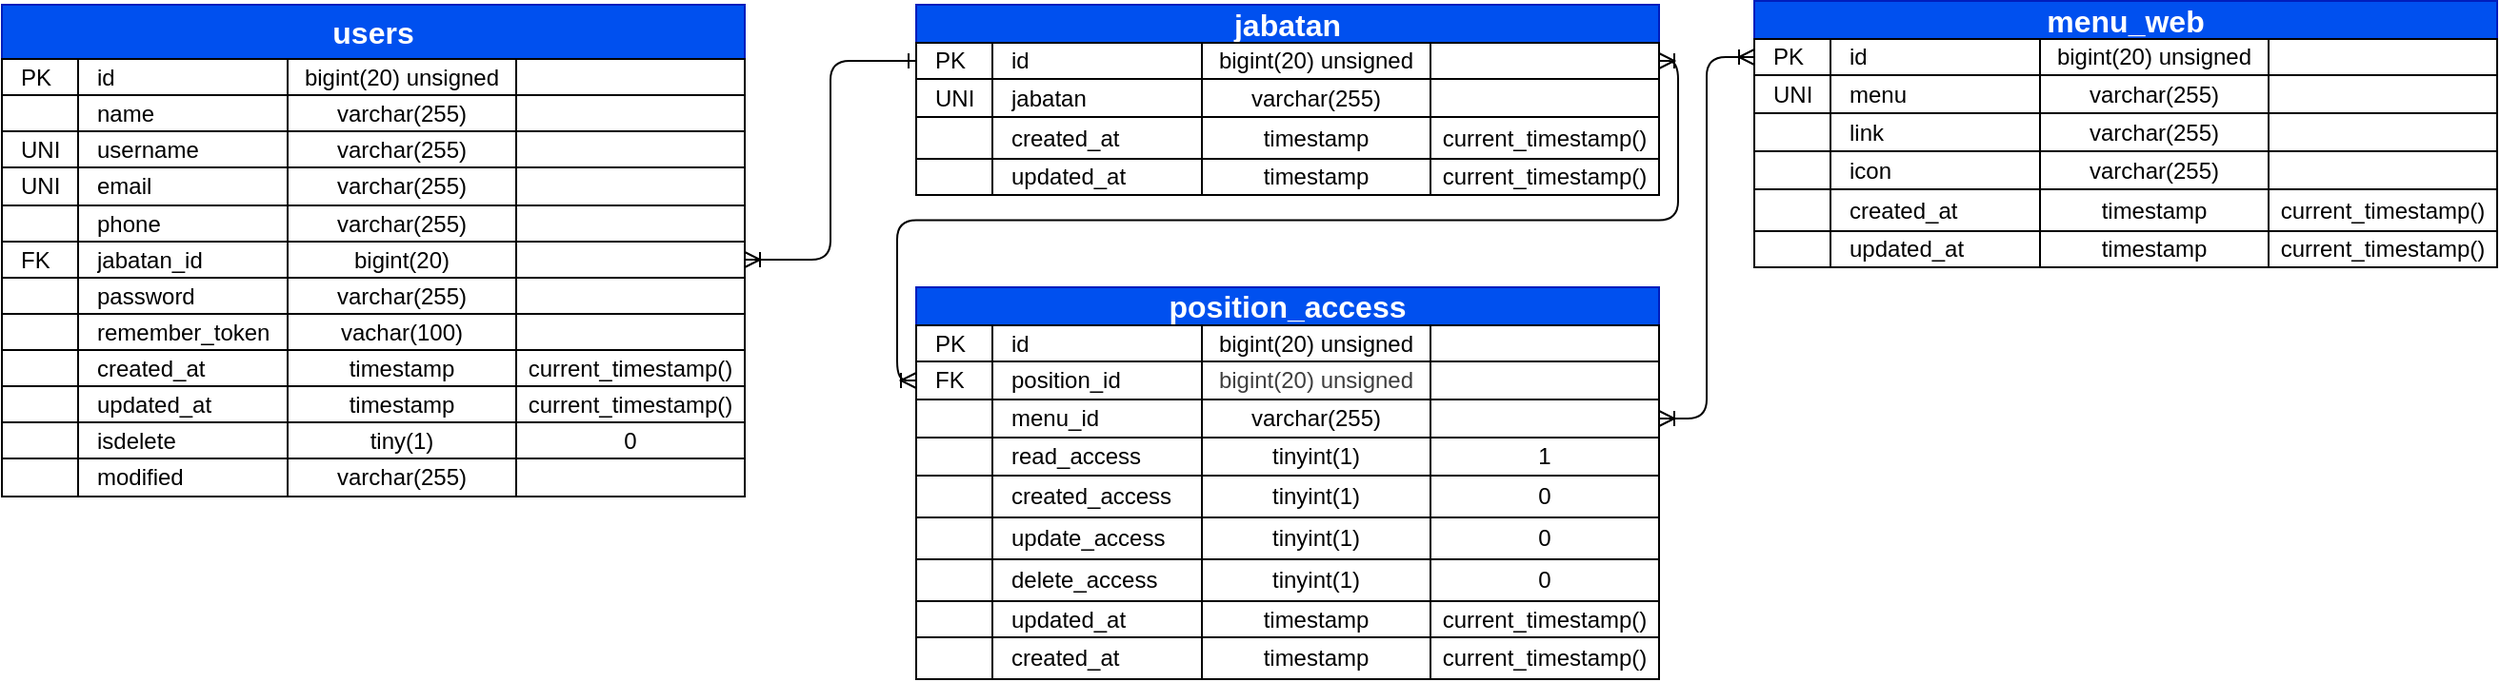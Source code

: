 <mxfile>
    <diagram id="M1JbbEngqxlTy1wUTOg7" name="Page-1">
        <mxGraphModel dx="461" dy="643" grid="1" gridSize="10" guides="1" tooltips="1" connect="1" arrows="1" fold="1" page="1" pageScale="1" pageWidth="850" pageHeight="1100" math="0" shadow="0">
            <root>
                <mxCell id="0"/>
                <mxCell id="1" parent="0"/>
                <mxCell id="74" value="" style="group;fontColor=light-dark(#ffffff, #ededed);" parent="1" vertex="1" connectable="0">
                    <mxGeometry x="60" y="161.5" width="390" height="240" as="geometry"/>
                </mxCell>
                <mxCell id="138" value="" style="group" parent="74" vertex="1" connectable="0">
                    <mxGeometry width="390" height="240" as="geometry"/>
                </mxCell>
                <mxCell id="2" value="&lt;font style=&quot;font-size: 16px; color: rgb(255, 255, 255);&quot;&gt;users&lt;/font&gt;" style="swimlane;whiteSpace=wrap;html=1;fillColor=#0050ef;fontColor=#ffffff;strokeColor=#001DBC;startSize=29;" parent="138" vertex="1">
                    <mxGeometry width="390" height="240" as="geometry">
                        <mxRectangle width="70" height="20" as="alternateBounds"/>
                    </mxGeometry>
                </mxCell>
                <mxCell id="3" value="" style="shape=table;startSize=0;container=1;collapsible=0;childLayout=tableLayout;fontSize=8;strokeColor=default;" parent="2" vertex="1">
                    <mxGeometry y="28.5" width="390" height="230" as="geometry"/>
                </mxCell>
                <mxCell id="4" value="" style="shape=tableRow;horizontal=0;startSize=0;swimlaneHead=0;swimlaneBody=0;strokeColor=inherit;top=0;left=0;bottom=0;right=0;collapsible=0;dropTarget=0;fillColor=none;points=[[0,0.5],[1,0.5]];portConstraint=eastwest;fontSize=8;" parent="3" vertex="1">
                    <mxGeometry width="390" height="19" as="geometry"/>
                </mxCell>
                <mxCell id="149" value="PK" style="shape=partialRectangle;html=1;whiteSpace=wrap;connectable=0;strokeColor=inherit;overflow=hidden;fillColor=none;top=0;left=0;bottom=0;right=0;pointerEvents=1;align=left;spacingRight=0;labelPadding=2;spacingLeft=8;fontSize=12;" parent="4" vertex="1">
                    <mxGeometry width="40" height="19" as="geometry">
                        <mxRectangle width="40" height="19" as="alternateBounds"/>
                    </mxGeometry>
                </mxCell>
                <mxCell id="5" value="id" style="shape=partialRectangle;html=1;whiteSpace=wrap;connectable=0;strokeColor=inherit;overflow=hidden;fillColor=none;top=0;left=0;bottom=0;right=0;pointerEvents=1;align=left;spacingRight=0;labelPadding=2;spacingLeft=8;fontSize=12;" parent="4" vertex="1">
                    <mxGeometry x="40" width="110" height="19" as="geometry">
                        <mxRectangle width="110" height="19" as="alternateBounds"/>
                    </mxGeometry>
                </mxCell>
                <mxCell id="6" value="&lt;font style=&quot;font-size: 12px;&quot;&gt;bigint(20) unsigned&lt;/font&gt;" style="shape=partialRectangle;html=1;whiteSpace=wrap;connectable=0;strokeColor=inherit;overflow=hidden;fillColor=none;top=0;left=0;bottom=0;right=0;pointerEvents=1;fontSize=8;" parent="4" vertex="1">
                    <mxGeometry x="150" width="120" height="19" as="geometry">
                        <mxRectangle width="120" height="19" as="alternateBounds"/>
                    </mxGeometry>
                </mxCell>
                <mxCell id="7" value="" style="shape=partialRectangle;html=1;whiteSpace=wrap;connectable=0;strokeColor=inherit;overflow=hidden;fillColor=none;top=0;left=0;bottom=0;right=0;pointerEvents=1;" parent="4" vertex="1">
                    <mxGeometry x="270" width="120" height="19" as="geometry">
                        <mxRectangle width="120" height="19" as="alternateBounds"/>
                    </mxGeometry>
                </mxCell>
                <mxCell id="75" value="" style="shape=tableRow;horizontal=0;startSize=0;swimlaneHead=0;swimlaneBody=0;strokeColor=inherit;top=0;left=0;bottom=0;right=0;collapsible=0;dropTarget=0;fillColor=none;points=[[0,0.5],[1,0.5]];portConstraint=eastwest;" parent="3" vertex="1">
                    <mxGeometry y="19" width="390" height="19" as="geometry"/>
                </mxCell>
                <mxCell id="150" value="" style="shape=partialRectangle;html=1;whiteSpace=wrap;connectable=0;strokeColor=inherit;overflow=hidden;fillColor=none;top=0;left=0;bottom=0;right=0;pointerEvents=1;align=left;spacingRight=0;labelPadding=2;spacingLeft=8;fontSize=8;" parent="75" vertex="1">
                    <mxGeometry width="40" height="19" as="geometry">
                        <mxRectangle width="40" height="19" as="alternateBounds"/>
                    </mxGeometry>
                </mxCell>
                <mxCell id="76" value="name" style="shape=partialRectangle;html=1;whiteSpace=wrap;connectable=0;strokeColor=inherit;overflow=hidden;fillColor=none;top=0;left=0;bottom=0;right=0;pointerEvents=1;align=left;spacingRight=0;labelPadding=2;spacingLeft=8;fontSize=12;" parent="75" vertex="1">
                    <mxGeometry x="40" width="110" height="19" as="geometry">
                        <mxRectangle width="110" height="19" as="alternateBounds"/>
                    </mxGeometry>
                </mxCell>
                <mxCell id="77" value="&lt;font style=&quot;font-size: 12px;&quot;&gt;varchar(255)&lt;/font&gt;" style="shape=partialRectangle;html=1;whiteSpace=wrap;connectable=0;strokeColor=inherit;overflow=hidden;fillColor=none;top=0;left=0;bottom=0;right=0;pointerEvents=1;fontSize=8;" parent="75" vertex="1">
                    <mxGeometry x="150" width="120" height="19" as="geometry">
                        <mxRectangle width="120" height="19" as="alternateBounds"/>
                    </mxGeometry>
                </mxCell>
                <mxCell id="78" value="" style="shape=partialRectangle;html=1;whiteSpace=wrap;connectable=0;strokeColor=inherit;overflow=hidden;fillColor=none;top=0;left=0;bottom=0;right=0;pointerEvents=1;" parent="75" vertex="1">
                    <mxGeometry x="270" width="120" height="19" as="geometry">
                        <mxRectangle width="120" height="19" as="alternateBounds"/>
                    </mxGeometry>
                </mxCell>
                <mxCell id="82" value="" style="shape=tableRow;horizontal=0;startSize=0;swimlaneHead=0;swimlaneBody=0;strokeColor=inherit;top=0;left=0;bottom=0;right=0;collapsible=0;dropTarget=0;fillColor=none;points=[[0,0.5],[1,0.5]];portConstraint=eastwest;" parent="3" vertex="1">
                    <mxGeometry y="38" width="390" height="19" as="geometry"/>
                </mxCell>
                <mxCell id="151" value="UNI" style="shape=partialRectangle;html=1;whiteSpace=wrap;connectable=0;strokeColor=inherit;overflow=hidden;fillColor=none;top=0;left=0;bottom=0;right=0;pointerEvents=1;align=left;spacingRight=0;labelPadding=2;spacingLeft=8;fontSize=12;" parent="82" vertex="1">
                    <mxGeometry width="40" height="19" as="geometry">
                        <mxRectangle width="40" height="19" as="alternateBounds"/>
                    </mxGeometry>
                </mxCell>
                <mxCell id="83" value="username" style="shape=partialRectangle;html=1;whiteSpace=wrap;connectable=0;strokeColor=inherit;overflow=hidden;fillColor=none;top=0;left=0;bottom=0;right=0;pointerEvents=1;align=left;spacingRight=0;labelPadding=2;spacingLeft=8;fontSize=12;" parent="82" vertex="1">
                    <mxGeometry x="40" width="110" height="19" as="geometry">
                        <mxRectangle width="110" height="19" as="alternateBounds"/>
                    </mxGeometry>
                </mxCell>
                <mxCell id="84" value="varchar(255)" style="shape=partialRectangle;html=1;whiteSpace=wrap;connectable=0;strokeColor=inherit;overflow=hidden;fillColor=none;top=0;left=0;bottom=0;right=0;pointerEvents=1;" parent="82" vertex="1">
                    <mxGeometry x="150" width="120" height="19" as="geometry">
                        <mxRectangle width="120" height="19" as="alternateBounds"/>
                    </mxGeometry>
                </mxCell>
                <mxCell id="85" value="" style="shape=partialRectangle;html=1;whiteSpace=wrap;connectable=0;strokeColor=inherit;overflow=hidden;fillColor=none;top=0;left=0;bottom=0;right=0;pointerEvents=1;" parent="82" vertex="1">
                    <mxGeometry x="270" width="120" height="19" as="geometry">
                        <mxRectangle width="120" height="19" as="alternateBounds"/>
                    </mxGeometry>
                </mxCell>
                <mxCell id="89" value="" style="shape=tableRow;horizontal=0;startSize=0;swimlaneHead=0;swimlaneBody=0;strokeColor=inherit;top=0;left=0;bottom=0;right=0;collapsible=0;dropTarget=0;fillColor=none;points=[[0,0.5],[1,0.5]];portConstraint=eastwest;" parent="3" vertex="1">
                    <mxGeometry y="57" width="390" height="20" as="geometry"/>
                </mxCell>
                <mxCell id="152" value="UNI" style="shape=partialRectangle;html=1;whiteSpace=wrap;connectable=0;strokeColor=inherit;overflow=hidden;fillColor=none;top=0;left=0;bottom=0;right=0;pointerEvents=1;align=left;spacingRight=0;labelPadding=2;spacingLeft=8;fontSize=12;" parent="89" vertex="1">
                    <mxGeometry width="40" height="20" as="geometry">
                        <mxRectangle width="40" height="20" as="alternateBounds"/>
                    </mxGeometry>
                </mxCell>
                <mxCell id="90" value="email" style="shape=partialRectangle;html=1;whiteSpace=wrap;connectable=0;strokeColor=inherit;overflow=hidden;fillColor=none;top=0;left=0;bottom=0;right=0;pointerEvents=1;align=left;spacingRight=0;labelPadding=2;spacingLeft=8;fontSize=12;" parent="89" vertex="1">
                    <mxGeometry x="40" width="110" height="20" as="geometry">
                        <mxRectangle width="110" height="20" as="alternateBounds"/>
                    </mxGeometry>
                </mxCell>
                <mxCell id="91" value="varchar(255)" style="shape=partialRectangle;html=1;whiteSpace=wrap;connectable=0;strokeColor=inherit;overflow=hidden;fillColor=none;top=0;left=0;bottom=0;right=0;pointerEvents=1;" parent="89" vertex="1">
                    <mxGeometry x="150" width="120" height="20" as="geometry">
                        <mxRectangle width="120" height="20" as="alternateBounds"/>
                    </mxGeometry>
                </mxCell>
                <mxCell id="92" value="" style="shape=partialRectangle;html=1;whiteSpace=wrap;connectable=0;strokeColor=inherit;overflow=hidden;fillColor=none;top=0;left=0;bottom=0;right=0;pointerEvents=1;" parent="89" vertex="1">
                    <mxGeometry x="270" width="120" height="20" as="geometry">
                        <mxRectangle width="120" height="20" as="alternateBounds"/>
                    </mxGeometry>
                </mxCell>
                <mxCell id="96" value="" style="shape=tableRow;horizontal=0;startSize=0;swimlaneHead=0;swimlaneBody=0;strokeColor=inherit;top=0;left=0;bottom=0;right=0;collapsible=0;dropTarget=0;fillColor=none;points=[[0,0.5],[1,0.5]];portConstraint=eastwest;" parent="3" vertex="1">
                    <mxGeometry y="77" width="390" height="19" as="geometry"/>
                </mxCell>
                <mxCell id="153" value="" style="shape=partialRectangle;html=1;whiteSpace=wrap;connectable=0;strokeColor=inherit;overflow=hidden;fillColor=none;top=0;left=0;bottom=0;right=0;pointerEvents=1;align=left;spacingRight=0;labelPadding=2;spacingLeft=8;fontSize=8;" parent="96" vertex="1">
                    <mxGeometry width="40" height="19" as="geometry">
                        <mxRectangle width="40" height="19" as="alternateBounds"/>
                    </mxGeometry>
                </mxCell>
                <mxCell id="97" value="phone" style="shape=partialRectangle;html=1;whiteSpace=wrap;connectable=0;strokeColor=inherit;overflow=hidden;fillColor=none;top=0;left=0;bottom=0;right=0;pointerEvents=1;align=left;spacingRight=0;labelPadding=2;spacingLeft=8;fontSize=12;" parent="96" vertex="1">
                    <mxGeometry x="40" width="110" height="19" as="geometry">
                        <mxRectangle width="110" height="19" as="alternateBounds"/>
                    </mxGeometry>
                </mxCell>
                <mxCell id="98" value="varchar(255)" style="shape=partialRectangle;html=1;whiteSpace=wrap;connectable=0;strokeColor=inherit;overflow=hidden;fillColor=none;top=0;left=0;bottom=0;right=0;pointerEvents=1;" parent="96" vertex="1">
                    <mxGeometry x="150" width="120" height="19" as="geometry">
                        <mxRectangle width="120" height="19" as="alternateBounds"/>
                    </mxGeometry>
                </mxCell>
                <mxCell id="99" value="" style="shape=partialRectangle;html=1;whiteSpace=wrap;connectable=0;strokeColor=inherit;overflow=hidden;fillColor=none;top=0;left=0;bottom=0;right=0;pointerEvents=1;" parent="96" vertex="1">
                    <mxGeometry x="270" width="120" height="19" as="geometry">
                        <mxRectangle width="120" height="19" as="alternateBounds"/>
                    </mxGeometry>
                </mxCell>
                <mxCell id="103" value="" style="shape=tableRow;horizontal=0;startSize=0;swimlaneHead=0;swimlaneBody=0;strokeColor=inherit;top=0;left=0;bottom=0;right=0;collapsible=0;dropTarget=0;fillColor=none;points=[[0,0.5],[1,0.5]];portConstraint=eastwest;" parent="3" vertex="1">
                    <mxGeometry y="96" width="390" height="19" as="geometry"/>
                </mxCell>
                <mxCell id="154" value="FK" style="shape=partialRectangle;html=1;whiteSpace=wrap;connectable=0;strokeColor=inherit;overflow=hidden;fillColor=none;top=0;left=0;bottom=0;right=0;pointerEvents=1;align=left;spacingRight=0;labelPadding=2;spacingLeft=8;fontSize=12;" parent="103" vertex="1">
                    <mxGeometry width="40" height="19" as="geometry">
                        <mxRectangle width="40" height="19" as="alternateBounds"/>
                    </mxGeometry>
                </mxCell>
                <mxCell id="104" value="jabatan_id" style="shape=partialRectangle;html=1;whiteSpace=wrap;connectable=0;strokeColor=inherit;overflow=hidden;fillColor=none;top=0;left=0;bottom=0;right=0;pointerEvents=1;align=left;spacingRight=0;labelPadding=2;spacingLeft=8;fontSize=12;" parent="103" vertex="1">
                    <mxGeometry x="40" width="110" height="19" as="geometry">
                        <mxRectangle width="110" height="19" as="alternateBounds"/>
                    </mxGeometry>
                </mxCell>
                <mxCell id="105" value="&lt;font&gt;bigint(20)&lt;/font&gt;" style="shape=partialRectangle;html=1;whiteSpace=wrap;connectable=0;strokeColor=inherit;overflow=hidden;fillColor=none;top=0;left=0;bottom=0;right=0;pointerEvents=1;fontColor=default;" parent="103" vertex="1">
                    <mxGeometry x="150" width="120" height="19" as="geometry">
                        <mxRectangle width="120" height="19" as="alternateBounds"/>
                    </mxGeometry>
                </mxCell>
                <mxCell id="106" value="" style="shape=partialRectangle;html=1;whiteSpace=wrap;connectable=0;strokeColor=inherit;overflow=hidden;fillColor=none;top=0;left=0;bottom=0;right=0;pointerEvents=1;" parent="103" vertex="1">
                    <mxGeometry x="270" width="120" height="19" as="geometry">
                        <mxRectangle width="120" height="19" as="alternateBounds"/>
                    </mxGeometry>
                </mxCell>
                <mxCell id="110" value="" style="shape=tableRow;horizontal=0;startSize=0;swimlaneHead=0;swimlaneBody=0;strokeColor=inherit;top=0;left=0;bottom=0;right=0;collapsible=0;dropTarget=0;fillColor=none;points=[[0,0.5],[1,0.5]];portConstraint=eastwest;" parent="3" vertex="1">
                    <mxGeometry y="115" width="390" height="19" as="geometry"/>
                </mxCell>
                <mxCell id="155" value="" style="shape=partialRectangle;html=1;whiteSpace=wrap;connectable=0;strokeColor=inherit;overflow=hidden;fillColor=none;top=0;left=0;bottom=0;right=0;pointerEvents=1;align=left;spacingRight=0;labelPadding=2;spacingLeft=8;fontSize=8;" parent="110" vertex="1">
                    <mxGeometry width="40" height="19" as="geometry">
                        <mxRectangle width="40" height="19" as="alternateBounds"/>
                    </mxGeometry>
                </mxCell>
                <mxCell id="111" value="password" style="shape=partialRectangle;html=1;whiteSpace=wrap;connectable=0;strokeColor=inherit;overflow=hidden;fillColor=none;top=0;left=0;bottom=0;right=0;pointerEvents=1;align=left;spacingRight=0;labelPadding=2;spacingLeft=8;fontSize=12;" parent="110" vertex="1">
                    <mxGeometry x="40" width="110" height="19" as="geometry">
                        <mxRectangle width="110" height="19" as="alternateBounds"/>
                    </mxGeometry>
                </mxCell>
                <mxCell id="112" value="&lt;font&gt;varchar(255)&lt;/font&gt;" style="shape=partialRectangle;html=1;whiteSpace=wrap;connectable=0;strokeColor=inherit;overflow=hidden;fillColor=none;top=0;left=0;bottom=0;right=0;pointerEvents=1;fontColor=light-dark(#000000,#FFFFFF);" parent="110" vertex="1">
                    <mxGeometry x="150" width="120" height="19" as="geometry">
                        <mxRectangle width="120" height="19" as="alternateBounds"/>
                    </mxGeometry>
                </mxCell>
                <mxCell id="113" value="" style="shape=partialRectangle;html=1;whiteSpace=wrap;connectable=0;strokeColor=inherit;overflow=hidden;fillColor=none;top=0;left=0;bottom=0;right=0;pointerEvents=1;" parent="110" vertex="1">
                    <mxGeometry x="270" width="120" height="19" as="geometry">
                        <mxRectangle width="120" height="19" as="alternateBounds"/>
                    </mxGeometry>
                </mxCell>
                <mxCell id="117" value="" style="shape=tableRow;horizontal=0;startSize=0;swimlaneHead=0;swimlaneBody=0;strokeColor=inherit;top=0;left=0;bottom=0;right=0;collapsible=0;dropTarget=0;fillColor=none;points=[[0,0.5],[1,0.5]];portConstraint=eastwest;" parent="3" vertex="1">
                    <mxGeometry y="134" width="390" height="19" as="geometry"/>
                </mxCell>
                <mxCell id="156" value="" style="shape=partialRectangle;html=1;whiteSpace=wrap;connectable=0;strokeColor=inherit;overflow=hidden;fillColor=none;top=0;left=0;bottom=0;right=0;pointerEvents=1;align=left;spacingRight=0;labelPadding=2;spacingLeft=8;fontSize=8;" parent="117" vertex="1">
                    <mxGeometry width="40" height="19" as="geometry">
                        <mxRectangle width="40" height="19" as="alternateBounds"/>
                    </mxGeometry>
                </mxCell>
                <mxCell id="118" value="remember_token" style="shape=partialRectangle;html=1;whiteSpace=wrap;connectable=0;strokeColor=inherit;overflow=hidden;fillColor=none;top=0;left=0;bottom=0;right=0;pointerEvents=1;align=left;spacingRight=0;labelPadding=2;spacingLeft=8;fontSize=12;" parent="117" vertex="1">
                    <mxGeometry x="40" width="110" height="19" as="geometry">
                        <mxRectangle width="110" height="19" as="alternateBounds"/>
                    </mxGeometry>
                </mxCell>
                <mxCell id="119" value="&lt;font style=&quot;font-size: 12px;&quot;&gt;vachar(100)&lt;/font&gt;" style="shape=partialRectangle;html=1;whiteSpace=wrap;connectable=0;strokeColor=inherit;overflow=hidden;fillColor=none;top=0;left=0;bottom=0;right=0;pointerEvents=1;fontColor=light-dark(#000000,#FFFFFF);fontSize=8;" parent="117" vertex="1">
                    <mxGeometry x="150" width="120" height="19" as="geometry">
                        <mxRectangle width="120" height="19" as="alternateBounds"/>
                    </mxGeometry>
                </mxCell>
                <mxCell id="120" value="" style="shape=partialRectangle;html=1;whiteSpace=wrap;connectable=0;strokeColor=inherit;overflow=hidden;fillColor=none;top=0;left=0;bottom=0;right=0;pointerEvents=1;" parent="117" vertex="1">
                    <mxGeometry x="270" width="120" height="19" as="geometry">
                        <mxRectangle width="120" height="19" as="alternateBounds"/>
                    </mxGeometry>
                </mxCell>
                <mxCell id="124" value="" style="shape=tableRow;horizontal=0;startSize=0;swimlaneHead=0;swimlaneBody=0;strokeColor=inherit;top=0;left=0;bottom=0;right=0;collapsible=0;dropTarget=0;fillColor=none;points=[[0,0.5],[1,0.5]];portConstraint=eastwest;" parent="3" vertex="1">
                    <mxGeometry y="153" width="390" height="19" as="geometry"/>
                </mxCell>
                <mxCell id="157" value="" style="shape=partialRectangle;html=1;whiteSpace=wrap;connectable=0;strokeColor=inherit;overflow=hidden;fillColor=none;top=0;left=0;bottom=0;right=0;pointerEvents=1;align=left;spacingRight=0;labelPadding=2;spacingLeft=8;fontSize=8;" parent="124" vertex="1">
                    <mxGeometry width="40" height="19" as="geometry">
                        <mxRectangle width="40" height="19" as="alternateBounds"/>
                    </mxGeometry>
                </mxCell>
                <mxCell id="125" value="created_at" style="shape=partialRectangle;html=1;whiteSpace=wrap;connectable=0;strokeColor=inherit;overflow=hidden;fillColor=none;top=0;left=0;bottom=0;right=0;pointerEvents=1;align=left;spacingRight=0;labelPadding=2;spacingLeft=8;fontSize=12;" parent="124" vertex="1">
                    <mxGeometry x="40" width="110" height="19" as="geometry">
                        <mxRectangle width="110" height="19" as="alternateBounds"/>
                    </mxGeometry>
                </mxCell>
                <mxCell id="126" value="&lt;font style=&quot;font-size: 12px;&quot;&gt;timestamp&lt;/font&gt;" style="shape=partialRectangle;html=1;whiteSpace=wrap;connectable=0;strokeColor=inherit;overflow=hidden;fillColor=none;top=0;left=0;bottom=0;right=0;pointerEvents=1;fontColor=light-dark(#000000,#FFFFFF);fontSize=8;" parent="124" vertex="1">
                    <mxGeometry x="150" width="120" height="19" as="geometry">
                        <mxRectangle width="120" height="19" as="alternateBounds"/>
                    </mxGeometry>
                </mxCell>
                <mxCell id="127" value="current_timestamp()" style="shape=partialRectangle;html=1;whiteSpace=wrap;connectable=0;strokeColor=inherit;overflow=hidden;fillColor=none;top=0;left=0;bottom=0;right=0;pointerEvents=1;" parent="124" vertex="1">
                    <mxGeometry x="270" width="120" height="19" as="geometry">
                        <mxRectangle width="120" height="19" as="alternateBounds"/>
                    </mxGeometry>
                </mxCell>
                <mxCell id="131" value="" style="shape=tableRow;horizontal=0;startSize=0;swimlaneHead=0;swimlaneBody=0;strokeColor=inherit;top=0;left=0;bottom=0;right=0;collapsible=0;dropTarget=0;fillColor=none;points=[[0,0.5],[1,0.5]];portConstraint=eastwest;" parent="3" vertex="1">
                    <mxGeometry y="172" width="390" height="19" as="geometry"/>
                </mxCell>
                <mxCell id="158" value="" style="shape=partialRectangle;html=1;whiteSpace=wrap;connectable=0;strokeColor=inherit;overflow=hidden;fillColor=none;top=0;left=0;bottom=0;right=0;pointerEvents=1;align=left;spacingRight=0;labelPadding=2;spacingLeft=8;fontSize=8;" parent="131" vertex="1">
                    <mxGeometry width="40" height="19" as="geometry">
                        <mxRectangle width="40" height="19" as="alternateBounds"/>
                    </mxGeometry>
                </mxCell>
                <mxCell id="132" value="updated_at" style="shape=partialRectangle;html=1;whiteSpace=wrap;connectable=0;strokeColor=inherit;overflow=hidden;fillColor=none;top=0;left=0;bottom=0;right=0;pointerEvents=1;align=left;spacingRight=0;labelPadding=2;spacingLeft=8;fontSize=12;" parent="131" vertex="1">
                    <mxGeometry x="40" width="110" height="19" as="geometry">
                        <mxRectangle width="110" height="19" as="alternateBounds"/>
                    </mxGeometry>
                </mxCell>
                <mxCell id="133" value="&lt;font style=&quot;font-size: 12px;&quot;&gt;timestamp&lt;/font&gt;" style="shape=partialRectangle;html=1;whiteSpace=wrap;connectable=0;strokeColor=inherit;overflow=hidden;fillColor=none;top=0;left=0;bottom=0;right=0;pointerEvents=1;fontColor=light-dark(#000000,#FFFFFF);fontSize=8;" parent="131" vertex="1">
                    <mxGeometry x="150" width="120" height="19" as="geometry">
                        <mxRectangle width="120" height="19" as="alternateBounds"/>
                    </mxGeometry>
                </mxCell>
                <mxCell id="134" value="&lt;span style=&quot;color: rgb(0, 0, 0);&quot;&gt;current_timestamp()&lt;/span&gt;" style="shape=partialRectangle;html=1;whiteSpace=wrap;connectable=0;strokeColor=inherit;overflow=hidden;fillColor=none;top=0;left=0;bottom=0;right=0;pointerEvents=1;" parent="131" vertex="1">
                    <mxGeometry x="270" width="120" height="19" as="geometry">
                        <mxRectangle width="120" height="19" as="alternateBounds"/>
                    </mxGeometry>
                </mxCell>
                <mxCell id="322" value="" style="shape=tableRow;horizontal=0;startSize=0;swimlaneHead=0;swimlaneBody=0;strokeColor=inherit;top=0;left=0;bottom=0;right=0;collapsible=0;dropTarget=0;fillColor=none;points=[[0,0.5],[1,0.5]];portConstraint=eastwest;" parent="3" vertex="1">
                    <mxGeometry y="191" width="390" height="19" as="geometry"/>
                </mxCell>
                <mxCell id="323" value="" style="shape=partialRectangle;html=1;whiteSpace=wrap;connectable=0;strokeColor=inherit;overflow=hidden;fillColor=none;top=0;left=0;bottom=0;right=0;pointerEvents=1;align=left;spacingRight=0;labelPadding=2;spacingLeft=8;fontSize=8;" parent="322" vertex="1">
                    <mxGeometry width="40" height="19" as="geometry">
                        <mxRectangle width="40" height="19" as="alternateBounds"/>
                    </mxGeometry>
                </mxCell>
                <mxCell id="324" value="isdelete" style="shape=partialRectangle;html=1;whiteSpace=wrap;connectable=0;strokeColor=inherit;overflow=hidden;fillColor=none;top=0;left=0;bottom=0;right=0;pointerEvents=1;align=left;spacingRight=0;labelPadding=2;spacingLeft=8;fontSize=12;" parent="322" vertex="1">
                    <mxGeometry x="40" width="110" height="19" as="geometry">
                        <mxRectangle width="110" height="19" as="alternateBounds"/>
                    </mxGeometry>
                </mxCell>
                <mxCell id="325" value="&lt;font&gt;tiny(1)&lt;/font&gt;" style="shape=partialRectangle;html=1;whiteSpace=wrap;connectable=0;strokeColor=inherit;overflow=hidden;fillColor=none;top=0;left=0;bottom=0;right=0;pointerEvents=1;fontColor=light-dark(#000000,#FFFFFF);" parent="322" vertex="1">
                    <mxGeometry x="150" width="120" height="19" as="geometry">
                        <mxRectangle width="120" height="19" as="alternateBounds"/>
                    </mxGeometry>
                </mxCell>
                <mxCell id="326" value="0" style="shape=partialRectangle;html=1;whiteSpace=wrap;connectable=0;strokeColor=inherit;overflow=hidden;fillColor=none;top=0;left=0;bottom=0;right=0;pointerEvents=1;" parent="322" vertex="1">
                    <mxGeometry x="270" width="120" height="19" as="geometry">
                        <mxRectangle width="120" height="19" as="alternateBounds"/>
                    </mxGeometry>
                </mxCell>
                <mxCell id="327" value="" style="shape=tableRow;horizontal=0;startSize=0;swimlaneHead=0;swimlaneBody=0;strokeColor=inherit;top=0;left=0;bottom=0;right=0;collapsible=0;dropTarget=0;fillColor=none;points=[[0,0.5],[1,0.5]];portConstraint=eastwest;" parent="3" vertex="1">
                    <mxGeometry y="210" width="390" height="20" as="geometry"/>
                </mxCell>
                <mxCell id="328" value="" style="shape=partialRectangle;html=1;whiteSpace=wrap;connectable=0;strokeColor=inherit;overflow=hidden;fillColor=none;top=0;left=0;bottom=0;right=0;pointerEvents=1;align=left;spacingRight=0;labelPadding=2;spacingLeft=8;fontSize=8;" parent="327" vertex="1">
                    <mxGeometry width="40" height="20" as="geometry">
                        <mxRectangle width="40" height="20" as="alternateBounds"/>
                    </mxGeometry>
                </mxCell>
                <mxCell id="329" value="modified" style="shape=partialRectangle;html=1;whiteSpace=wrap;connectable=0;strokeColor=inherit;overflow=hidden;fillColor=none;top=0;left=0;bottom=0;right=0;pointerEvents=1;align=left;spacingRight=0;labelPadding=2;spacingLeft=8;fontSize=12;" parent="327" vertex="1">
                    <mxGeometry x="40" width="110" height="20" as="geometry">
                        <mxRectangle width="110" height="20" as="alternateBounds"/>
                    </mxGeometry>
                </mxCell>
                <mxCell id="330" value="varchar(255)" style="shape=partialRectangle;html=1;whiteSpace=wrap;connectable=0;strokeColor=inherit;overflow=hidden;fillColor=none;top=0;left=0;bottom=0;right=0;pointerEvents=1;fontColor=light-dark(#000000,#FFFFFF);" parent="327" vertex="1">
                    <mxGeometry x="150" width="120" height="20" as="geometry">
                        <mxRectangle width="120" height="20" as="alternateBounds"/>
                    </mxGeometry>
                </mxCell>
                <mxCell id="331" value="" style="shape=partialRectangle;html=1;whiteSpace=wrap;connectable=0;strokeColor=inherit;overflow=hidden;fillColor=none;top=0;left=0;bottom=0;right=0;pointerEvents=1;" parent="327" vertex="1">
                    <mxGeometry x="270" width="120" height="20" as="geometry">
                        <mxRectangle width="120" height="20" as="alternateBounds"/>
                    </mxGeometry>
                </mxCell>
                <mxCell id="172" value="" style="group;fontColor=light-dark(#ffffff, #ededed);" parent="1" vertex="1" connectable="0">
                    <mxGeometry x="540" y="161.5" width="390" height="100" as="geometry"/>
                </mxCell>
                <mxCell id="173" value="" style="group" parent="172" vertex="1" connectable="0">
                    <mxGeometry width="390" height="100" as="geometry"/>
                </mxCell>
                <mxCell id="174" value="&lt;span style=&quot;font-size: 16px;&quot;&gt;&lt;font style=&quot;color: rgb(255, 255, 255);&quot;&gt;jabatan&lt;/font&gt;&lt;/span&gt;" style="swimlane;whiteSpace=wrap;html=1;fillColor=#0050ef;fontColor=#ffffff;strokeColor=#001DBC;startSize=20;" parent="173" vertex="1">
                    <mxGeometry width="390" height="100" as="geometry">
                        <mxRectangle width="70" height="20" as="alternateBounds"/>
                    </mxGeometry>
                </mxCell>
                <mxCell id="175" value="" style="shape=table;startSize=0;container=1;collapsible=0;childLayout=tableLayout;fontSize=8;strokeColor=default;" parent="174" vertex="1">
                    <mxGeometry y="20" width="390" height="80" as="geometry"/>
                </mxCell>
                <mxCell id="176" value="" style="shape=tableRow;horizontal=0;startSize=0;swimlaneHead=0;swimlaneBody=0;strokeColor=inherit;top=0;left=0;bottom=0;right=0;collapsible=0;dropTarget=0;fillColor=none;points=[[0,0.5],[1,0.5]];portConstraint=eastwest;fontSize=8;" parent="175" vertex="1">
                    <mxGeometry width="390" height="19" as="geometry"/>
                </mxCell>
                <mxCell id="177" value="PK" style="shape=partialRectangle;html=1;whiteSpace=wrap;connectable=0;strokeColor=inherit;overflow=hidden;fillColor=none;top=0;left=0;bottom=0;right=0;pointerEvents=1;align=left;spacingRight=0;labelPadding=2;spacingLeft=8;fontSize=12;" parent="176" vertex="1">
                    <mxGeometry width="40" height="19" as="geometry">
                        <mxRectangle width="40" height="19" as="alternateBounds"/>
                    </mxGeometry>
                </mxCell>
                <mxCell id="178" value="id" style="shape=partialRectangle;html=1;whiteSpace=wrap;connectable=0;strokeColor=inherit;overflow=hidden;fillColor=none;top=0;left=0;bottom=0;right=0;pointerEvents=1;align=left;spacingRight=0;labelPadding=2;spacingLeft=8;fontSize=12;" parent="176" vertex="1">
                    <mxGeometry x="40" width="110" height="19" as="geometry">
                        <mxRectangle width="110" height="19" as="alternateBounds"/>
                    </mxGeometry>
                </mxCell>
                <mxCell id="179" value="&lt;font style=&quot;font-size: 12px;&quot;&gt;bigint(20) unsigned&lt;/font&gt;" style="shape=partialRectangle;html=1;whiteSpace=wrap;connectable=0;strokeColor=inherit;overflow=hidden;fillColor=none;top=0;left=0;bottom=0;right=0;pointerEvents=1;fontSize=8;" parent="176" vertex="1">
                    <mxGeometry x="150" width="120" height="19" as="geometry">
                        <mxRectangle width="120" height="19" as="alternateBounds"/>
                    </mxGeometry>
                </mxCell>
                <mxCell id="180" value="" style="shape=partialRectangle;html=1;whiteSpace=wrap;connectable=0;strokeColor=inherit;overflow=hidden;fillColor=none;top=0;left=0;bottom=0;right=0;pointerEvents=1;" parent="176" vertex="1">
                    <mxGeometry x="270" width="120" height="19" as="geometry">
                        <mxRectangle width="120" height="19" as="alternateBounds"/>
                    </mxGeometry>
                </mxCell>
                <mxCell id="186" value="" style="shape=tableRow;horizontal=0;startSize=0;swimlaneHead=0;swimlaneBody=0;strokeColor=inherit;top=0;left=0;bottom=0;right=0;collapsible=0;dropTarget=0;fillColor=none;points=[[0,0.5],[1,0.5]];portConstraint=eastwest;" parent="175" vertex="1">
                    <mxGeometry y="19" width="390" height="20" as="geometry"/>
                </mxCell>
                <mxCell id="187" value="UNI" style="shape=partialRectangle;html=1;whiteSpace=wrap;connectable=0;strokeColor=inherit;overflow=hidden;fillColor=none;top=0;left=0;bottom=0;right=0;pointerEvents=1;align=left;spacingRight=0;labelPadding=2;spacingLeft=8;fontSize=12;" parent="186" vertex="1">
                    <mxGeometry width="40" height="20" as="geometry">
                        <mxRectangle width="40" height="20" as="alternateBounds"/>
                    </mxGeometry>
                </mxCell>
                <mxCell id="188" value="jabatan" style="shape=partialRectangle;html=1;whiteSpace=wrap;connectable=0;strokeColor=inherit;overflow=hidden;fillColor=none;top=0;left=0;bottom=0;right=0;pointerEvents=1;align=left;spacingRight=0;labelPadding=2;spacingLeft=8;fontSize=12;" parent="186" vertex="1">
                    <mxGeometry x="40" width="110" height="20" as="geometry">
                        <mxRectangle width="110" height="20" as="alternateBounds"/>
                    </mxGeometry>
                </mxCell>
                <mxCell id="189" value="varchar(255)" style="shape=partialRectangle;html=1;whiteSpace=wrap;connectable=0;strokeColor=inherit;overflow=hidden;fillColor=none;top=0;left=0;bottom=0;right=0;pointerEvents=1;" parent="186" vertex="1">
                    <mxGeometry x="150" width="120" height="20" as="geometry">
                        <mxRectangle width="120" height="20" as="alternateBounds"/>
                    </mxGeometry>
                </mxCell>
                <mxCell id="190" value="" style="shape=partialRectangle;html=1;whiteSpace=wrap;connectable=0;strokeColor=inherit;overflow=hidden;fillColor=none;top=0;left=0;bottom=0;right=0;pointerEvents=1;" parent="186" vertex="1">
                    <mxGeometry x="270" width="120" height="20" as="geometry">
                        <mxRectangle width="120" height="20" as="alternateBounds"/>
                    </mxGeometry>
                </mxCell>
                <mxCell id="216" value="" style="shape=tableRow;horizontal=0;startSize=0;swimlaneHead=0;swimlaneBody=0;strokeColor=inherit;top=0;left=0;bottom=0;right=0;collapsible=0;dropTarget=0;fillColor=none;points=[[0,0.5],[1,0.5]];portConstraint=eastwest;" parent="175" vertex="1">
                    <mxGeometry y="39" width="390" height="22" as="geometry"/>
                </mxCell>
                <mxCell id="217" value="" style="shape=partialRectangle;html=1;whiteSpace=wrap;connectable=0;strokeColor=inherit;overflow=hidden;fillColor=none;top=0;left=0;bottom=0;right=0;pointerEvents=1;align=left;spacingRight=0;labelPadding=2;spacingLeft=8;fontSize=8;" parent="216" vertex="1">
                    <mxGeometry width="40" height="22" as="geometry">
                        <mxRectangle width="40" height="22" as="alternateBounds"/>
                    </mxGeometry>
                </mxCell>
                <mxCell id="218" value="created_at" style="shape=partialRectangle;html=1;whiteSpace=wrap;connectable=0;strokeColor=inherit;overflow=hidden;fillColor=none;top=0;left=0;bottom=0;right=0;pointerEvents=1;align=left;spacingRight=0;labelPadding=2;spacingLeft=8;fontSize=12;" parent="216" vertex="1">
                    <mxGeometry x="40" width="110" height="22" as="geometry">
                        <mxRectangle width="110" height="22" as="alternateBounds"/>
                    </mxGeometry>
                </mxCell>
                <mxCell id="219" value="&lt;font style=&quot;font-size: 12px;&quot;&gt;timestamp&lt;/font&gt;" style="shape=partialRectangle;html=1;whiteSpace=wrap;connectable=0;strokeColor=inherit;overflow=hidden;fillColor=none;top=0;left=0;bottom=0;right=0;pointerEvents=1;fontColor=light-dark(#000000,#FFFFFF);fontSize=8;" parent="216" vertex="1">
                    <mxGeometry x="150" width="120" height="22" as="geometry">
                        <mxRectangle width="120" height="22" as="alternateBounds"/>
                    </mxGeometry>
                </mxCell>
                <mxCell id="220" value="current_timestamp()" style="shape=partialRectangle;html=1;whiteSpace=wrap;connectable=0;strokeColor=inherit;overflow=hidden;fillColor=none;top=0;left=0;bottom=0;right=0;pointerEvents=1;" parent="216" vertex="1">
                    <mxGeometry x="270" width="120" height="22" as="geometry">
                        <mxRectangle width="120" height="22" as="alternateBounds"/>
                    </mxGeometry>
                </mxCell>
                <mxCell id="221" value="" style="shape=tableRow;horizontal=0;startSize=0;swimlaneHead=0;swimlaneBody=0;strokeColor=inherit;top=0;left=0;bottom=0;right=0;collapsible=0;dropTarget=0;fillColor=none;points=[[0,0.5],[1,0.5]];portConstraint=eastwest;" parent="175" vertex="1">
                    <mxGeometry y="61" width="390" height="19" as="geometry"/>
                </mxCell>
                <mxCell id="222" value="" style="shape=partialRectangle;html=1;whiteSpace=wrap;connectable=0;strokeColor=inherit;overflow=hidden;fillColor=none;top=0;left=0;bottom=0;right=0;pointerEvents=1;align=left;spacingRight=0;labelPadding=2;spacingLeft=8;fontSize=8;" parent="221" vertex="1">
                    <mxGeometry width="40" height="19" as="geometry">
                        <mxRectangle width="40" height="19" as="alternateBounds"/>
                    </mxGeometry>
                </mxCell>
                <mxCell id="223" value="updated_at" style="shape=partialRectangle;html=1;whiteSpace=wrap;connectable=0;strokeColor=inherit;overflow=hidden;fillColor=none;top=0;left=0;bottom=0;right=0;pointerEvents=1;align=left;spacingRight=0;labelPadding=2;spacingLeft=8;fontSize=12;" parent="221" vertex="1">
                    <mxGeometry x="40" width="110" height="19" as="geometry">
                        <mxRectangle width="110" height="19" as="alternateBounds"/>
                    </mxGeometry>
                </mxCell>
                <mxCell id="224" value="&lt;font style=&quot;font-size: 12px;&quot;&gt;timestamp&lt;/font&gt;" style="shape=partialRectangle;html=1;whiteSpace=wrap;connectable=0;strokeColor=inherit;overflow=hidden;fillColor=none;top=0;left=0;bottom=0;right=0;pointerEvents=1;fontColor=light-dark(#000000,#FFFFFF);fontSize=8;" parent="221" vertex="1">
                    <mxGeometry x="150" width="120" height="19" as="geometry">
                        <mxRectangle width="120" height="19" as="alternateBounds"/>
                    </mxGeometry>
                </mxCell>
                <mxCell id="225" value="&lt;span style=&quot;color: rgb(0, 0, 0);&quot;&gt;current_timestamp()&lt;/span&gt;" style="shape=partialRectangle;html=1;whiteSpace=wrap;connectable=0;strokeColor=inherit;overflow=hidden;fillColor=none;top=0;left=0;bottom=0;right=0;pointerEvents=1;" parent="221" vertex="1">
                    <mxGeometry x="270" width="120" height="19" as="geometry">
                        <mxRectangle width="120" height="19" as="alternateBounds"/>
                    </mxGeometry>
                </mxCell>
                <mxCell id="226" style="edgeStyle=orthogonalEdgeStyle;html=1;exitX=1;exitY=0.5;exitDx=0;exitDy=0;entryX=0;entryY=0.5;entryDx=0;entryDy=0;endArrow=ERone;endFill=0;startArrow=ERoneToMany;startFill=0;" parent="1" source="103" target="176" edge="1">
                    <mxGeometry relative="1" as="geometry"/>
                </mxCell>
                <mxCell id="227" value="" style="group;fontColor=light-dark(#ffffff, #ededed);" parent="1" vertex="1" connectable="0">
                    <mxGeometry x="980" y="159.5" width="390" height="140" as="geometry"/>
                </mxCell>
                <mxCell id="228" value="" style="group" parent="227" vertex="1" connectable="0">
                    <mxGeometry width="390" height="140" as="geometry"/>
                </mxCell>
                <mxCell id="229" value="&lt;span style=&quot;font-size: 16px;&quot;&gt;&lt;font style=&quot;color: rgb(255, 255, 255);&quot;&gt;menu_web&lt;/font&gt;&lt;/span&gt;" style="swimlane;whiteSpace=wrap;html=1;fillColor=#0050ef;fontColor=#ffffff;strokeColor=#001DBC;startSize=20;" parent="228" vertex="1">
                    <mxGeometry width="390" height="140" as="geometry">
                        <mxRectangle width="70" height="20" as="alternateBounds"/>
                    </mxGeometry>
                </mxCell>
                <mxCell id="230" value="" style="shape=table;startSize=0;container=1;collapsible=0;childLayout=tableLayout;fontSize=8;strokeColor=default;" parent="229" vertex="1">
                    <mxGeometry y="20" width="390" height="120" as="geometry"/>
                </mxCell>
                <mxCell id="231" value="" style="shape=tableRow;horizontal=0;startSize=0;swimlaneHead=0;swimlaneBody=0;strokeColor=inherit;top=0;left=0;bottom=0;right=0;collapsible=0;dropTarget=0;fillColor=none;points=[[0,0.5],[1,0.5]];portConstraint=eastwest;fontSize=8;" parent="230" vertex="1">
                    <mxGeometry width="390" height="19" as="geometry"/>
                </mxCell>
                <mxCell id="232" value="PK" style="shape=partialRectangle;html=1;whiteSpace=wrap;connectable=0;strokeColor=inherit;overflow=hidden;fillColor=none;top=0;left=0;bottom=0;right=0;pointerEvents=1;align=left;spacingRight=0;labelPadding=2;spacingLeft=8;fontSize=12;" parent="231" vertex="1">
                    <mxGeometry width="40" height="19" as="geometry">
                        <mxRectangle width="40" height="19" as="alternateBounds"/>
                    </mxGeometry>
                </mxCell>
                <mxCell id="233" value="id" style="shape=partialRectangle;html=1;whiteSpace=wrap;connectable=0;strokeColor=inherit;overflow=hidden;fillColor=none;top=0;left=0;bottom=0;right=0;pointerEvents=1;align=left;spacingRight=0;labelPadding=2;spacingLeft=8;fontSize=12;" parent="231" vertex="1">
                    <mxGeometry x="40" width="110" height="19" as="geometry">
                        <mxRectangle width="110" height="19" as="alternateBounds"/>
                    </mxGeometry>
                </mxCell>
                <mxCell id="234" value="&lt;font style=&quot;font-size: 12px;&quot;&gt;bigint(20) unsigned&lt;/font&gt;" style="shape=partialRectangle;html=1;whiteSpace=wrap;connectable=0;strokeColor=inherit;overflow=hidden;fillColor=none;top=0;left=0;bottom=0;right=0;pointerEvents=1;fontSize=8;" parent="231" vertex="1">
                    <mxGeometry x="150" width="120" height="19" as="geometry">
                        <mxRectangle width="120" height="19" as="alternateBounds"/>
                    </mxGeometry>
                </mxCell>
                <mxCell id="235" value="" style="shape=partialRectangle;html=1;whiteSpace=wrap;connectable=0;strokeColor=inherit;overflow=hidden;fillColor=none;top=0;left=0;bottom=0;right=0;pointerEvents=1;" parent="231" vertex="1">
                    <mxGeometry x="270" width="120" height="19" as="geometry">
                        <mxRectangle width="120" height="19" as="alternateBounds"/>
                    </mxGeometry>
                </mxCell>
                <mxCell id="236" value="" style="shape=tableRow;horizontal=0;startSize=0;swimlaneHead=0;swimlaneBody=0;strokeColor=inherit;top=0;left=0;bottom=0;right=0;collapsible=0;dropTarget=0;fillColor=none;points=[[0,0.5],[1,0.5]];portConstraint=eastwest;" parent="230" vertex="1">
                    <mxGeometry y="19" width="390" height="20" as="geometry"/>
                </mxCell>
                <mxCell id="237" value="UNI" style="shape=partialRectangle;html=1;whiteSpace=wrap;connectable=0;strokeColor=inherit;overflow=hidden;fillColor=none;top=0;left=0;bottom=0;right=0;pointerEvents=1;align=left;spacingRight=0;labelPadding=2;spacingLeft=8;fontSize=12;" parent="236" vertex="1">
                    <mxGeometry width="40" height="20" as="geometry">
                        <mxRectangle width="40" height="20" as="alternateBounds"/>
                    </mxGeometry>
                </mxCell>
                <mxCell id="238" value="menu" style="shape=partialRectangle;html=1;whiteSpace=wrap;connectable=0;strokeColor=inherit;overflow=hidden;fillColor=none;top=0;left=0;bottom=0;right=0;pointerEvents=1;align=left;spacingRight=0;labelPadding=2;spacingLeft=8;fontSize=12;" parent="236" vertex="1">
                    <mxGeometry x="40" width="110" height="20" as="geometry">
                        <mxRectangle width="110" height="20" as="alternateBounds"/>
                    </mxGeometry>
                </mxCell>
                <mxCell id="239" value="varchar(255)" style="shape=partialRectangle;html=1;whiteSpace=wrap;connectable=0;strokeColor=inherit;overflow=hidden;fillColor=none;top=0;left=0;bottom=0;right=0;pointerEvents=1;" parent="236" vertex="1">
                    <mxGeometry x="150" width="120" height="20" as="geometry">
                        <mxRectangle width="120" height="20" as="alternateBounds"/>
                    </mxGeometry>
                </mxCell>
                <mxCell id="240" value="" style="shape=partialRectangle;html=1;whiteSpace=wrap;connectable=0;strokeColor=inherit;overflow=hidden;fillColor=none;top=0;left=0;bottom=0;right=0;pointerEvents=1;" parent="236" vertex="1">
                    <mxGeometry x="270" width="120" height="20" as="geometry">
                        <mxRectangle width="120" height="20" as="alternateBounds"/>
                    </mxGeometry>
                </mxCell>
                <mxCell id="251" value="" style="shape=tableRow;horizontal=0;startSize=0;swimlaneHead=0;swimlaneBody=0;strokeColor=inherit;top=0;left=0;bottom=0;right=0;collapsible=0;dropTarget=0;fillColor=none;points=[[0,0.5],[1,0.5]];portConstraint=eastwest;" parent="230" vertex="1">
                    <mxGeometry y="39" width="390" height="20" as="geometry"/>
                </mxCell>
                <mxCell id="252" value="" style="shape=partialRectangle;html=1;whiteSpace=wrap;connectable=0;strokeColor=inherit;overflow=hidden;fillColor=none;top=0;left=0;bottom=0;right=0;pointerEvents=1;align=left;spacingRight=0;labelPadding=2;spacingLeft=8;fontSize=12;" parent="251" vertex="1">
                    <mxGeometry width="40" height="20" as="geometry">
                        <mxRectangle width="40" height="20" as="alternateBounds"/>
                    </mxGeometry>
                </mxCell>
                <mxCell id="253" value="link" style="shape=partialRectangle;html=1;whiteSpace=wrap;connectable=0;strokeColor=inherit;overflow=hidden;fillColor=none;top=0;left=0;bottom=0;right=0;pointerEvents=1;align=left;spacingRight=0;labelPadding=2;spacingLeft=8;fontSize=12;" parent="251" vertex="1">
                    <mxGeometry x="40" width="110" height="20" as="geometry">
                        <mxRectangle width="110" height="20" as="alternateBounds"/>
                    </mxGeometry>
                </mxCell>
                <mxCell id="254" value="varchar(255)" style="shape=partialRectangle;html=1;whiteSpace=wrap;connectable=0;strokeColor=inherit;overflow=hidden;fillColor=none;top=0;left=0;bottom=0;right=0;pointerEvents=1;" parent="251" vertex="1">
                    <mxGeometry x="150" width="120" height="20" as="geometry">
                        <mxRectangle width="120" height="20" as="alternateBounds"/>
                    </mxGeometry>
                </mxCell>
                <mxCell id="255" value="" style="shape=partialRectangle;html=1;whiteSpace=wrap;connectable=0;strokeColor=inherit;overflow=hidden;fillColor=none;top=0;left=0;bottom=0;right=0;pointerEvents=1;" parent="251" vertex="1">
                    <mxGeometry x="270" width="120" height="20" as="geometry">
                        <mxRectangle width="120" height="20" as="alternateBounds"/>
                    </mxGeometry>
                </mxCell>
                <mxCell id="256" value="" style="shape=tableRow;horizontal=0;startSize=0;swimlaneHead=0;swimlaneBody=0;strokeColor=inherit;top=0;left=0;bottom=0;right=0;collapsible=0;dropTarget=0;fillColor=none;points=[[0,0.5],[1,0.5]];portConstraint=eastwest;" parent="230" vertex="1">
                    <mxGeometry y="59" width="390" height="20" as="geometry"/>
                </mxCell>
                <mxCell id="257" value="" style="shape=partialRectangle;html=1;whiteSpace=wrap;connectable=0;strokeColor=inherit;overflow=hidden;fillColor=none;top=0;left=0;bottom=0;right=0;pointerEvents=1;align=left;spacingRight=0;labelPadding=2;spacingLeft=8;fontSize=12;" parent="256" vertex="1">
                    <mxGeometry width="40" height="20" as="geometry">
                        <mxRectangle width="40" height="20" as="alternateBounds"/>
                    </mxGeometry>
                </mxCell>
                <mxCell id="258" value="icon" style="shape=partialRectangle;html=1;whiteSpace=wrap;connectable=0;strokeColor=inherit;overflow=hidden;fillColor=none;top=0;left=0;bottom=0;right=0;pointerEvents=1;align=left;spacingRight=0;labelPadding=2;spacingLeft=8;fontSize=12;" parent="256" vertex="1">
                    <mxGeometry x="40" width="110" height="20" as="geometry">
                        <mxRectangle width="110" height="20" as="alternateBounds"/>
                    </mxGeometry>
                </mxCell>
                <mxCell id="259" value="varchar(255)" style="shape=partialRectangle;html=1;whiteSpace=wrap;connectable=0;strokeColor=inherit;overflow=hidden;fillColor=none;top=0;left=0;bottom=0;right=0;pointerEvents=1;" parent="256" vertex="1">
                    <mxGeometry x="150" width="120" height="20" as="geometry">
                        <mxRectangle width="120" height="20" as="alternateBounds"/>
                    </mxGeometry>
                </mxCell>
                <mxCell id="260" value="" style="shape=partialRectangle;html=1;whiteSpace=wrap;connectable=0;strokeColor=inherit;overflow=hidden;fillColor=none;top=0;left=0;bottom=0;right=0;pointerEvents=1;" parent="256" vertex="1">
                    <mxGeometry x="270" width="120" height="20" as="geometry">
                        <mxRectangle width="120" height="20" as="alternateBounds"/>
                    </mxGeometry>
                </mxCell>
                <mxCell id="241" value="" style="shape=tableRow;horizontal=0;startSize=0;swimlaneHead=0;swimlaneBody=0;strokeColor=inherit;top=0;left=0;bottom=0;right=0;collapsible=0;dropTarget=0;fillColor=none;points=[[0,0.5],[1,0.5]];portConstraint=eastwest;" parent="230" vertex="1">
                    <mxGeometry y="79" width="390" height="22" as="geometry"/>
                </mxCell>
                <mxCell id="242" value="" style="shape=partialRectangle;html=1;whiteSpace=wrap;connectable=0;strokeColor=inherit;overflow=hidden;fillColor=none;top=0;left=0;bottom=0;right=0;pointerEvents=1;align=left;spacingRight=0;labelPadding=2;spacingLeft=8;fontSize=8;" parent="241" vertex="1">
                    <mxGeometry width="40" height="22" as="geometry">
                        <mxRectangle width="40" height="22" as="alternateBounds"/>
                    </mxGeometry>
                </mxCell>
                <mxCell id="243" value="created_at" style="shape=partialRectangle;html=1;whiteSpace=wrap;connectable=0;strokeColor=inherit;overflow=hidden;fillColor=none;top=0;left=0;bottom=0;right=0;pointerEvents=1;align=left;spacingRight=0;labelPadding=2;spacingLeft=8;fontSize=12;" parent="241" vertex="1">
                    <mxGeometry x="40" width="110" height="22" as="geometry">
                        <mxRectangle width="110" height="22" as="alternateBounds"/>
                    </mxGeometry>
                </mxCell>
                <mxCell id="244" value="&lt;font style=&quot;font-size: 12px;&quot;&gt;timestamp&lt;/font&gt;" style="shape=partialRectangle;html=1;whiteSpace=wrap;connectable=0;strokeColor=inherit;overflow=hidden;fillColor=none;top=0;left=0;bottom=0;right=0;pointerEvents=1;fontColor=light-dark(#000000,#FFFFFF);fontSize=8;" parent="241" vertex="1">
                    <mxGeometry x="150" width="120" height="22" as="geometry">
                        <mxRectangle width="120" height="22" as="alternateBounds"/>
                    </mxGeometry>
                </mxCell>
                <mxCell id="245" value="current_timestamp()" style="shape=partialRectangle;html=1;whiteSpace=wrap;connectable=0;strokeColor=inherit;overflow=hidden;fillColor=none;top=0;left=0;bottom=0;right=0;pointerEvents=1;" parent="241" vertex="1">
                    <mxGeometry x="270" width="120" height="22" as="geometry">
                        <mxRectangle width="120" height="22" as="alternateBounds"/>
                    </mxGeometry>
                </mxCell>
                <mxCell id="246" value="" style="shape=tableRow;horizontal=0;startSize=0;swimlaneHead=0;swimlaneBody=0;strokeColor=inherit;top=0;left=0;bottom=0;right=0;collapsible=0;dropTarget=0;fillColor=none;points=[[0,0.5],[1,0.5]];portConstraint=eastwest;" parent="230" vertex="1">
                    <mxGeometry y="101" width="390" height="19" as="geometry"/>
                </mxCell>
                <mxCell id="247" value="" style="shape=partialRectangle;html=1;whiteSpace=wrap;connectable=0;strokeColor=inherit;overflow=hidden;fillColor=none;top=0;left=0;bottom=0;right=0;pointerEvents=1;align=left;spacingRight=0;labelPadding=2;spacingLeft=8;fontSize=8;" parent="246" vertex="1">
                    <mxGeometry width="40" height="19" as="geometry">
                        <mxRectangle width="40" height="19" as="alternateBounds"/>
                    </mxGeometry>
                </mxCell>
                <mxCell id="248" value="updated_at" style="shape=partialRectangle;html=1;whiteSpace=wrap;connectable=0;strokeColor=inherit;overflow=hidden;fillColor=none;top=0;left=0;bottom=0;right=0;pointerEvents=1;align=left;spacingRight=0;labelPadding=2;spacingLeft=8;fontSize=12;" parent="246" vertex="1">
                    <mxGeometry x="40" width="110" height="19" as="geometry">
                        <mxRectangle width="110" height="19" as="alternateBounds"/>
                    </mxGeometry>
                </mxCell>
                <mxCell id="249" value="&lt;font style=&quot;font-size: 12px;&quot;&gt;timestamp&lt;/font&gt;" style="shape=partialRectangle;html=1;whiteSpace=wrap;connectable=0;strokeColor=inherit;overflow=hidden;fillColor=none;top=0;left=0;bottom=0;right=0;pointerEvents=1;fontColor=light-dark(#000000,#FFFFFF);fontSize=8;" parent="246" vertex="1">
                    <mxGeometry x="150" width="120" height="19" as="geometry">
                        <mxRectangle width="120" height="19" as="alternateBounds"/>
                    </mxGeometry>
                </mxCell>
                <mxCell id="250" value="&lt;span style=&quot;color: rgb(0, 0, 0);&quot;&gt;current_timestamp()&lt;/span&gt;" style="shape=partialRectangle;html=1;whiteSpace=wrap;connectable=0;strokeColor=inherit;overflow=hidden;fillColor=none;top=0;left=0;bottom=0;right=0;pointerEvents=1;" parent="246" vertex="1">
                    <mxGeometry x="270" width="120" height="19" as="geometry">
                        <mxRectangle width="120" height="19" as="alternateBounds"/>
                    </mxGeometry>
                </mxCell>
                <mxCell id="261" value="" style="group;fontColor=light-dark(#ffffff, #ededed);" parent="1" vertex="1" connectable="0">
                    <mxGeometry x="540" y="310" width="390" height="140" as="geometry"/>
                </mxCell>
                <mxCell id="262" value="" style="group" parent="261" vertex="1" connectable="0">
                    <mxGeometry width="390" height="140" as="geometry"/>
                </mxCell>
                <mxCell id="263" value="&lt;span style=&quot;font-size: 16px;&quot;&gt;&lt;font style=&quot;color: rgb(255, 255, 255);&quot;&gt;position_access&lt;/font&gt;&lt;/span&gt;" style="swimlane;whiteSpace=wrap;html=1;fillColor=#0050ef;fontColor=#ffffff;strokeColor=#001DBC;startSize=20;" parent="262" vertex="1">
                    <mxGeometry width="390" height="140" as="geometry">
                        <mxRectangle width="70" height="20" as="alternateBounds"/>
                    </mxGeometry>
                </mxCell>
                <mxCell id="264" value="" style="shape=table;startSize=0;container=1;collapsible=0;childLayout=tableLayout;fontSize=8;strokeColor=default;" parent="263" vertex="1">
                    <mxGeometry y="20" width="390" height="186" as="geometry"/>
                </mxCell>
                <mxCell id="265" value="" style="shape=tableRow;horizontal=0;startSize=0;swimlaneHead=0;swimlaneBody=0;strokeColor=inherit;top=0;left=0;bottom=0;right=0;collapsible=0;dropTarget=0;fillColor=none;points=[[0,0.5],[1,0.5]];portConstraint=eastwest;fontSize=8;" parent="264" vertex="1">
                    <mxGeometry width="390" height="19" as="geometry"/>
                </mxCell>
                <mxCell id="266" value="PK" style="shape=partialRectangle;html=1;whiteSpace=wrap;connectable=0;strokeColor=inherit;overflow=hidden;fillColor=none;top=0;left=0;bottom=0;right=0;pointerEvents=1;align=left;spacingRight=0;labelPadding=2;spacingLeft=8;fontSize=12;" parent="265" vertex="1">
                    <mxGeometry width="40" height="19" as="geometry">
                        <mxRectangle width="40" height="19" as="alternateBounds"/>
                    </mxGeometry>
                </mxCell>
                <mxCell id="267" value="id" style="shape=partialRectangle;html=1;whiteSpace=wrap;connectable=0;strokeColor=inherit;overflow=hidden;fillColor=none;top=0;left=0;bottom=0;right=0;pointerEvents=1;align=left;spacingRight=0;labelPadding=2;spacingLeft=8;fontSize=12;" parent="265" vertex="1">
                    <mxGeometry x="40" width="110" height="19" as="geometry">
                        <mxRectangle width="110" height="19" as="alternateBounds"/>
                    </mxGeometry>
                </mxCell>
                <mxCell id="268" value="&lt;font style=&quot;font-size: 12px;&quot;&gt;bigint(20) unsigned&lt;/font&gt;" style="shape=partialRectangle;html=1;whiteSpace=wrap;connectable=0;strokeColor=inherit;overflow=hidden;fillColor=none;top=0;left=0;bottom=0;right=0;pointerEvents=1;fontSize=8;" parent="265" vertex="1">
                    <mxGeometry x="150" width="120" height="19" as="geometry">
                        <mxRectangle width="120" height="19" as="alternateBounds"/>
                    </mxGeometry>
                </mxCell>
                <mxCell id="269" value="" style="shape=partialRectangle;html=1;whiteSpace=wrap;connectable=0;strokeColor=inherit;overflow=hidden;fillColor=none;top=0;left=0;bottom=0;right=0;pointerEvents=1;" parent="265" vertex="1">
                    <mxGeometry x="270" width="120" height="19" as="geometry">
                        <mxRectangle width="120" height="19" as="alternateBounds"/>
                    </mxGeometry>
                </mxCell>
                <mxCell id="270" value="" style="shape=tableRow;horizontal=0;startSize=0;swimlaneHead=0;swimlaneBody=0;strokeColor=inherit;top=0;left=0;bottom=0;right=0;collapsible=0;dropTarget=0;fillColor=none;points=[[0,0.5],[1,0.5]];portConstraint=eastwest;" parent="264" vertex="1">
                    <mxGeometry y="19" width="390" height="20" as="geometry"/>
                </mxCell>
                <mxCell id="271" value="FK" style="shape=partialRectangle;html=1;whiteSpace=wrap;connectable=0;strokeColor=inherit;overflow=hidden;fillColor=none;top=0;left=0;bottom=0;right=0;pointerEvents=1;align=left;spacingRight=0;labelPadding=2;spacingLeft=8;fontSize=12;" parent="270" vertex="1">
                    <mxGeometry width="40" height="20" as="geometry">
                        <mxRectangle width="40" height="20" as="alternateBounds"/>
                    </mxGeometry>
                </mxCell>
                <mxCell id="272" value="position_id" style="shape=partialRectangle;html=1;whiteSpace=wrap;connectable=0;strokeColor=inherit;overflow=hidden;fillColor=none;top=0;left=0;bottom=0;right=0;pointerEvents=1;align=left;spacingRight=0;labelPadding=2;spacingLeft=8;fontSize=12;" parent="270" vertex="1">
                    <mxGeometry x="40" width="110" height="20" as="geometry">
                        <mxRectangle width="110" height="20" as="alternateBounds"/>
                    </mxGeometry>
                </mxCell>
                <mxCell id="273" value="&lt;span style=&quot;color: rgb(63, 63, 63);&quot;&gt;bigint(20) unsigned&lt;/span&gt;" style="shape=partialRectangle;html=1;whiteSpace=wrap;connectable=0;strokeColor=inherit;overflow=hidden;fillColor=none;top=0;left=0;bottom=0;right=0;pointerEvents=1;" parent="270" vertex="1">
                    <mxGeometry x="150" width="120" height="20" as="geometry">
                        <mxRectangle width="120" height="20" as="alternateBounds"/>
                    </mxGeometry>
                </mxCell>
                <mxCell id="274" value="" style="shape=partialRectangle;html=1;whiteSpace=wrap;connectable=0;strokeColor=inherit;overflow=hidden;fillColor=none;top=0;left=0;bottom=0;right=0;pointerEvents=1;" parent="270" vertex="1">
                    <mxGeometry x="270" width="120" height="20" as="geometry">
                        <mxRectangle width="120" height="20" as="alternateBounds"/>
                    </mxGeometry>
                </mxCell>
                <mxCell id="275" value="" style="shape=tableRow;horizontal=0;startSize=0;swimlaneHead=0;swimlaneBody=0;strokeColor=inherit;top=0;left=0;bottom=0;right=0;collapsible=0;dropTarget=0;fillColor=none;points=[[0,0.5],[1,0.5]];portConstraint=eastwest;" parent="264" vertex="1">
                    <mxGeometry y="39" width="390" height="20" as="geometry"/>
                </mxCell>
                <mxCell id="276" value="" style="shape=partialRectangle;html=1;whiteSpace=wrap;connectable=0;strokeColor=inherit;overflow=hidden;fillColor=none;top=0;left=0;bottom=0;right=0;pointerEvents=1;align=left;spacingRight=0;labelPadding=2;spacingLeft=8;fontSize=12;" parent="275" vertex="1">
                    <mxGeometry width="40" height="20" as="geometry">
                        <mxRectangle width="40" height="20" as="alternateBounds"/>
                    </mxGeometry>
                </mxCell>
                <mxCell id="277" value="menu_id" style="shape=partialRectangle;html=1;whiteSpace=wrap;connectable=0;strokeColor=inherit;overflow=hidden;fillColor=none;top=0;left=0;bottom=0;right=0;pointerEvents=1;align=left;spacingRight=0;labelPadding=2;spacingLeft=8;fontSize=12;" parent="275" vertex="1">
                    <mxGeometry x="40" width="110" height="20" as="geometry">
                        <mxRectangle width="110" height="20" as="alternateBounds"/>
                    </mxGeometry>
                </mxCell>
                <mxCell id="278" value="varchar(255)" style="shape=partialRectangle;html=1;whiteSpace=wrap;connectable=0;strokeColor=inherit;overflow=hidden;fillColor=none;top=0;left=0;bottom=0;right=0;pointerEvents=1;" parent="275" vertex="1">
                    <mxGeometry x="150" width="120" height="20" as="geometry">
                        <mxRectangle width="120" height="20" as="alternateBounds"/>
                    </mxGeometry>
                </mxCell>
                <mxCell id="279" value="" style="shape=partialRectangle;html=1;whiteSpace=wrap;connectable=0;strokeColor=inherit;overflow=hidden;fillColor=none;top=0;left=0;bottom=0;right=0;pointerEvents=1;" parent="275" vertex="1">
                    <mxGeometry x="270" width="120" height="20" as="geometry">
                        <mxRectangle width="120" height="20" as="alternateBounds"/>
                    </mxGeometry>
                </mxCell>
                <mxCell id="280" value="" style="shape=tableRow;horizontal=0;startSize=0;swimlaneHead=0;swimlaneBody=0;strokeColor=inherit;top=0;left=0;bottom=0;right=0;collapsible=0;dropTarget=0;fillColor=none;points=[[0,0.5],[1,0.5]];portConstraint=eastwest;" parent="264" vertex="1">
                    <mxGeometry y="59" width="390" height="20" as="geometry"/>
                </mxCell>
                <mxCell id="281" value="" style="shape=partialRectangle;html=1;whiteSpace=wrap;connectable=0;strokeColor=inherit;overflow=hidden;fillColor=none;top=0;left=0;bottom=0;right=0;pointerEvents=1;align=left;spacingRight=0;labelPadding=2;spacingLeft=8;fontSize=12;" parent="280" vertex="1">
                    <mxGeometry width="40" height="20" as="geometry">
                        <mxRectangle width="40" height="20" as="alternateBounds"/>
                    </mxGeometry>
                </mxCell>
                <mxCell id="282" value="read_access" style="shape=partialRectangle;html=1;whiteSpace=wrap;connectable=0;strokeColor=inherit;overflow=hidden;fillColor=none;top=0;left=0;bottom=0;right=0;pointerEvents=1;align=left;spacingRight=0;labelPadding=2;spacingLeft=8;fontSize=12;" parent="280" vertex="1">
                    <mxGeometry x="40" width="110" height="20" as="geometry">
                        <mxRectangle width="110" height="20" as="alternateBounds"/>
                    </mxGeometry>
                </mxCell>
                <mxCell id="283" value="tinyint(1)" style="shape=partialRectangle;html=1;whiteSpace=wrap;connectable=0;strokeColor=inherit;overflow=hidden;fillColor=none;top=0;left=0;bottom=0;right=0;pointerEvents=1;" parent="280" vertex="1">
                    <mxGeometry x="150" width="120" height="20" as="geometry">
                        <mxRectangle width="120" height="20" as="alternateBounds"/>
                    </mxGeometry>
                </mxCell>
                <mxCell id="284" value="1" style="shape=partialRectangle;html=1;whiteSpace=wrap;connectable=0;strokeColor=inherit;overflow=hidden;fillColor=none;top=0;left=0;bottom=0;right=0;pointerEvents=1;" parent="280" vertex="1">
                    <mxGeometry x="270" width="120" height="20" as="geometry">
                        <mxRectangle width="120" height="20" as="alternateBounds"/>
                    </mxGeometry>
                </mxCell>
                <mxCell id="305" value="" style="shape=tableRow;horizontal=0;startSize=0;swimlaneHead=0;swimlaneBody=0;strokeColor=inherit;top=0;left=0;bottom=0;right=0;collapsible=0;dropTarget=0;fillColor=none;points=[[0,0.5],[1,0.5]];portConstraint=eastwest;" parent="264" vertex="1">
                    <mxGeometry y="79" width="390" height="22" as="geometry"/>
                </mxCell>
                <mxCell id="306" value="" style="shape=partialRectangle;html=1;whiteSpace=wrap;connectable=0;strokeColor=inherit;overflow=hidden;fillColor=none;top=0;left=0;bottom=0;right=0;pointerEvents=1;align=left;spacingRight=0;labelPadding=2;spacingLeft=8;fontSize=8;" parent="305" vertex="1">
                    <mxGeometry width="40" height="22" as="geometry">
                        <mxRectangle width="40" height="22" as="alternateBounds"/>
                    </mxGeometry>
                </mxCell>
                <mxCell id="307" value="created_access" style="shape=partialRectangle;html=1;whiteSpace=wrap;connectable=0;strokeColor=inherit;overflow=hidden;fillColor=none;top=0;left=0;bottom=0;right=0;pointerEvents=1;align=left;spacingRight=0;labelPadding=2;spacingLeft=8;fontSize=12;" parent="305" vertex="1">
                    <mxGeometry x="40" width="110" height="22" as="geometry">
                        <mxRectangle width="110" height="22" as="alternateBounds"/>
                    </mxGeometry>
                </mxCell>
                <mxCell id="308" value="&lt;font style=&quot;font-size: 12px;&quot;&gt;tinyint(1)&lt;/font&gt;" style="shape=partialRectangle;html=1;whiteSpace=wrap;connectable=0;strokeColor=inherit;overflow=hidden;fillColor=none;top=0;left=0;bottom=0;right=0;pointerEvents=1;fontColor=light-dark(#000000,#FFFFFF);fontSize=8;" parent="305" vertex="1">
                    <mxGeometry x="150" width="120" height="22" as="geometry">
                        <mxRectangle width="120" height="22" as="alternateBounds"/>
                    </mxGeometry>
                </mxCell>
                <mxCell id="309" value="0" style="shape=partialRectangle;html=1;whiteSpace=wrap;connectable=0;strokeColor=inherit;overflow=hidden;fillColor=none;top=0;left=0;bottom=0;right=0;pointerEvents=1;" parent="305" vertex="1">
                    <mxGeometry x="270" width="120" height="22" as="geometry">
                        <mxRectangle width="120" height="22" as="alternateBounds"/>
                    </mxGeometry>
                </mxCell>
                <mxCell id="310" value="" style="shape=tableRow;horizontal=0;startSize=0;swimlaneHead=0;swimlaneBody=0;strokeColor=inherit;top=0;left=0;bottom=0;right=0;collapsible=0;dropTarget=0;fillColor=none;points=[[0,0.5],[1,0.5]];portConstraint=eastwest;" parent="264" vertex="1">
                    <mxGeometry y="101" width="390" height="22" as="geometry"/>
                </mxCell>
                <mxCell id="311" value="" style="shape=partialRectangle;html=1;whiteSpace=wrap;connectable=0;strokeColor=inherit;overflow=hidden;fillColor=none;top=0;left=0;bottom=0;right=0;pointerEvents=1;align=left;spacingRight=0;labelPadding=2;spacingLeft=8;fontSize=8;" parent="310" vertex="1">
                    <mxGeometry width="40" height="22" as="geometry">
                        <mxRectangle width="40" height="22" as="alternateBounds"/>
                    </mxGeometry>
                </mxCell>
                <mxCell id="312" value="update_access" style="shape=partialRectangle;html=1;whiteSpace=wrap;connectable=0;strokeColor=inherit;overflow=hidden;fillColor=none;top=0;left=0;bottom=0;right=0;pointerEvents=1;align=left;spacingRight=0;labelPadding=2;spacingLeft=8;fontSize=12;" parent="310" vertex="1">
                    <mxGeometry x="40" width="110" height="22" as="geometry">
                        <mxRectangle width="110" height="22" as="alternateBounds"/>
                    </mxGeometry>
                </mxCell>
                <mxCell id="313" value="&lt;font style=&quot;font-size: 12px;&quot;&gt;tinyint(1)&lt;/font&gt;" style="shape=partialRectangle;html=1;whiteSpace=wrap;connectable=0;strokeColor=inherit;overflow=hidden;fillColor=none;top=0;left=0;bottom=0;right=0;pointerEvents=1;fontColor=light-dark(#000000,#FFFFFF);fontSize=8;" parent="310" vertex="1">
                    <mxGeometry x="150" width="120" height="22" as="geometry">
                        <mxRectangle width="120" height="22" as="alternateBounds"/>
                    </mxGeometry>
                </mxCell>
                <mxCell id="314" value="0" style="shape=partialRectangle;html=1;whiteSpace=wrap;connectable=0;strokeColor=inherit;overflow=hidden;fillColor=none;top=0;left=0;bottom=0;right=0;pointerEvents=1;" parent="310" vertex="1">
                    <mxGeometry x="270" width="120" height="22" as="geometry">
                        <mxRectangle width="120" height="22" as="alternateBounds"/>
                    </mxGeometry>
                </mxCell>
                <mxCell id="315" value="" style="shape=tableRow;horizontal=0;startSize=0;swimlaneHead=0;swimlaneBody=0;strokeColor=inherit;top=0;left=0;bottom=0;right=0;collapsible=0;dropTarget=0;fillColor=none;points=[[0,0.5],[1,0.5]];portConstraint=eastwest;" parent="264" vertex="1">
                    <mxGeometry y="123" width="390" height="22" as="geometry"/>
                </mxCell>
                <mxCell id="316" value="" style="shape=partialRectangle;html=1;whiteSpace=wrap;connectable=0;strokeColor=inherit;overflow=hidden;fillColor=none;top=0;left=0;bottom=0;right=0;pointerEvents=1;align=left;spacingRight=0;labelPadding=2;spacingLeft=8;fontSize=8;" parent="315" vertex="1">
                    <mxGeometry width="40" height="22" as="geometry">
                        <mxRectangle width="40" height="22" as="alternateBounds"/>
                    </mxGeometry>
                </mxCell>
                <mxCell id="317" value="delete_access" style="shape=partialRectangle;html=1;whiteSpace=wrap;connectable=0;strokeColor=inherit;overflow=hidden;fillColor=none;top=0;left=0;bottom=0;right=0;pointerEvents=1;align=left;spacingRight=0;labelPadding=2;spacingLeft=8;fontSize=12;" parent="315" vertex="1">
                    <mxGeometry x="40" width="110" height="22" as="geometry">
                        <mxRectangle width="110" height="22" as="alternateBounds"/>
                    </mxGeometry>
                </mxCell>
                <mxCell id="318" value="&lt;font style=&quot;font-size: 12px;&quot;&gt;tinyint(1)&lt;/font&gt;" style="shape=partialRectangle;html=1;whiteSpace=wrap;connectable=0;strokeColor=inherit;overflow=hidden;fillColor=none;top=0;left=0;bottom=0;right=0;pointerEvents=1;fontColor=light-dark(#000000,#FFFFFF);fontSize=8;" parent="315" vertex="1">
                    <mxGeometry x="150" width="120" height="22" as="geometry">
                        <mxRectangle width="120" height="22" as="alternateBounds"/>
                    </mxGeometry>
                </mxCell>
                <mxCell id="319" value="0" style="shape=partialRectangle;html=1;whiteSpace=wrap;connectable=0;strokeColor=inherit;overflow=hidden;fillColor=none;top=0;left=0;bottom=0;right=0;pointerEvents=1;" parent="315" vertex="1">
                    <mxGeometry x="270" width="120" height="22" as="geometry">
                        <mxRectangle width="120" height="22" as="alternateBounds"/>
                    </mxGeometry>
                </mxCell>
                <mxCell id="290" value="" style="shape=tableRow;horizontal=0;startSize=0;swimlaneHead=0;swimlaneBody=0;strokeColor=inherit;top=0;left=0;bottom=0;right=0;collapsible=0;dropTarget=0;fillColor=none;points=[[0,0.5],[1,0.5]];portConstraint=eastwest;" parent="264" vertex="1">
                    <mxGeometry y="145" width="390" height="19" as="geometry"/>
                </mxCell>
                <mxCell id="291" value="" style="shape=partialRectangle;html=1;whiteSpace=wrap;connectable=0;strokeColor=inherit;overflow=hidden;fillColor=none;top=0;left=0;bottom=0;right=0;pointerEvents=1;align=left;spacingRight=0;labelPadding=2;spacingLeft=8;fontSize=8;" parent="290" vertex="1">
                    <mxGeometry width="40" height="19" as="geometry">
                        <mxRectangle width="40" height="19" as="alternateBounds"/>
                    </mxGeometry>
                </mxCell>
                <mxCell id="292" value="updated_at" style="shape=partialRectangle;html=1;whiteSpace=wrap;connectable=0;strokeColor=inherit;overflow=hidden;fillColor=none;top=0;left=0;bottom=0;right=0;pointerEvents=1;align=left;spacingRight=0;labelPadding=2;spacingLeft=8;fontSize=12;" parent="290" vertex="1">
                    <mxGeometry x="40" width="110" height="19" as="geometry">
                        <mxRectangle width="110" height="19" as="alternateBounds"/>
                    </mxGeometry>
                </mxCell>
                <mxCell id="293" value="&lt;font style=&quot;font-size: 12px;&quot;&gt;timestamp&lt;/font&gt;" style="shape=partialRectangle;html=1;whiteSpace=wrap;connectable=0;strokeColor=inherit;overflow=hidden;fillColor=none;top=0;left=0;bottom=0;right=0;pointerEvents=1;fontColor=light-dark(#000000,#FFFFFF);fontSize=8;" parent="290" vertex="1">
                    <mxGeometry x="150" width="120" height="19" as="geometry">
                        <mxRectangle width="120" height="19" as="alternateBounds"/>
                    </mxGeometry>
                </mxCell>
                <mxCell id="294" value="&lt;span style=&quot;color: rgb(0, 0, 0);&quot;&gt;current_timestamp()&lt;/span&gt;" style="shape=partialRectangle;html=1;whiteSpace=wrap;connectable=0;strokeColor=inherit;overflow=hidden;fillColor=none;top=0;left=0;bottom=0;right=0;pointerEvents=1;" parent="290" vertex="1">
                    <mxGeometry x="270" width="120" height="19" as="geometry">
                        <mxRectangle width="120" height="19" as="alternateBounds"/>
                    </mxGeometry>
                </mxCell>
                <mxCell id="285" value="" style="shape=tableRow;horizontal=0;startSize=0;swimlaneHead=0;swimlaneBody=0;strokeColor=inherit;top=0;left=0;bottom=0;right=0;collapsible=0;dropTarget=0;fillColor=none;points=[[0,0.5],[1,0.5]];portConstraint=eastwest;" parent="264" vertex="1">
                    <mxGeometry y="164" width="390" height="22" as="geometry"/>
                </mxCell>
                <mxCell id="286" value="" style="shape=partialRectangle;html=1;whiteSpace=wrap;connectable=0;strokeColor=inherit;overflow=hidden;fillColor=none;top=0;left=0;bottom=0;right=0;pointerEvents=1;align=left;spacingRight=0;labelPadding=2;spacingLeft=8;fontSize=8;" parent="285" vertex="1">
                    <mxGeometry width="40" height="22" as="geometry">
                        <mxRectangle width="40" height="22" as="alternateBounds"/>
                    </mxGeometry>
                </mxCell>
                <mxCell id="287" value="created_at" style="shape=partialRectangle;html=1;whiteSpace=wrap;connectable=0;strokeColor=inherit;overflow=hidden;fillColor=none;top=0;left=0;bottom=0;right=0;pointerEvents=1;align=left;spacingRight=0;labelPadding=2;spacingLeft=8;fontSize=12;" parent="285" vertex="1">
                    <mxGeometry x="40" width="110" height="22" as="geometry">
                        <mxRectangle width="110" height="22" as="alternateBounds"/>
                    </mxGeometry>
                </mxCell>
                <mxCell id="288" value="&lt;font style=&quot;font-size: 12px;&quot;&gt;timestamp&lt;/font&gt;" style="shape=partialRectangle;html=1;whiteSpace=wrap;connectable=0;strokeColor=inherit;overflow=hidden;fillColor=none;top=0;left=0;bottom=0;right=0;pointerEvents=1;fontColor=light-dark(#000000,#FFFFFF);fontSize=8;" parent="285" vertex="1">
                    <mxGeometry x="150" width="120" height="22" as="geometry">
                        <mxRectangle width="120" height="22" as="alternateBounds"/>
                    </mxGeometry>
                </mxCell>
                <mxCell id="289" value="current_timestamp()" style="shape=partialRectangle;html=1;whiteSpace=wrap;connectable=0;strokeColor=inherit;overflow=hidden;fillColor=none;top=0;left=0;bottom=0;right=0;pointerEvents=1;" parent="285" vertex="1">
                    <mxGeometry x="270" width="120" height="22" as="geometry">
                        <mxRectangle width="120" height="22" as="alternateBounds"/>
                    </mxGeometry>
                </mxCell>
                <mxCell id="320" style="edgeStyle=orthogonalEdgeStyle;html=1;exitX=1;exitY=0.5;exitDx=0;exitDy=0;entryX=0;entryY=0.5;entryDx=0;entryDy=0;endArrow=ERoneToMany;endFill=0;startArrow=ERoneToMany;startFill=0;" parent="1" source="176" target="270" edge="1">
                    <mxGeometry relative="1" as="geometry"/>
                </mxCell>
                <mxCell id="321" style="edgeStyle=orthogonalEdgeStyle;html=1;exitX=1;exitY=0.5;exitDx=0;exitDy=0;entryX=0;entryY=0.5;entryDx=0;entryDy=0;endArrow=ERoneToMany;endFill=0;startArrow=ERoneToMany;startFill=0;" parent="1" source="275" target="231" edge="1">
                    <mxGeometry relative="1" as="geometry"/>
                </mxCell>
            </root>
        </mxGraphModel>
    </diagram>
</mxfile>